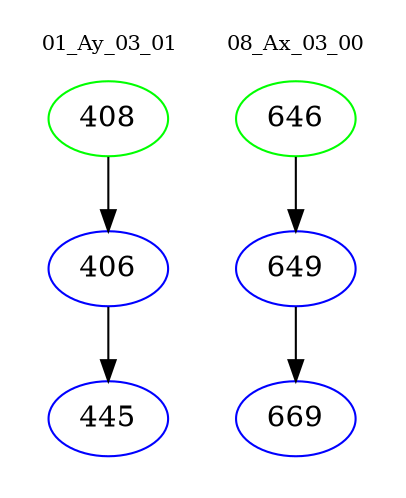digraph{
subgraph cluster_0 {
color = white
label = "01_Ay_03_01";
fontsize=10;
T0_408 [label="408", color="green"]
T0_408 -> T0_406 [color="black"]
T0_406 [label="406", color="blue"]
T0_406 -> T0_445 [color="black"]
T0_445 [label="445", color="blue"]
}
subgraph cluster_1 {
color = white
label = "08_Ax_03_00";
fontsize=10;
T1_646 [label="646", color="green"]
T1_646 -> T1_649 [color="black"]
T1_649 [label="649", color="blue"]
T1_649 -> T1_669 [color="black"]
T1_669 [label="669", color="blue"]
}
}
